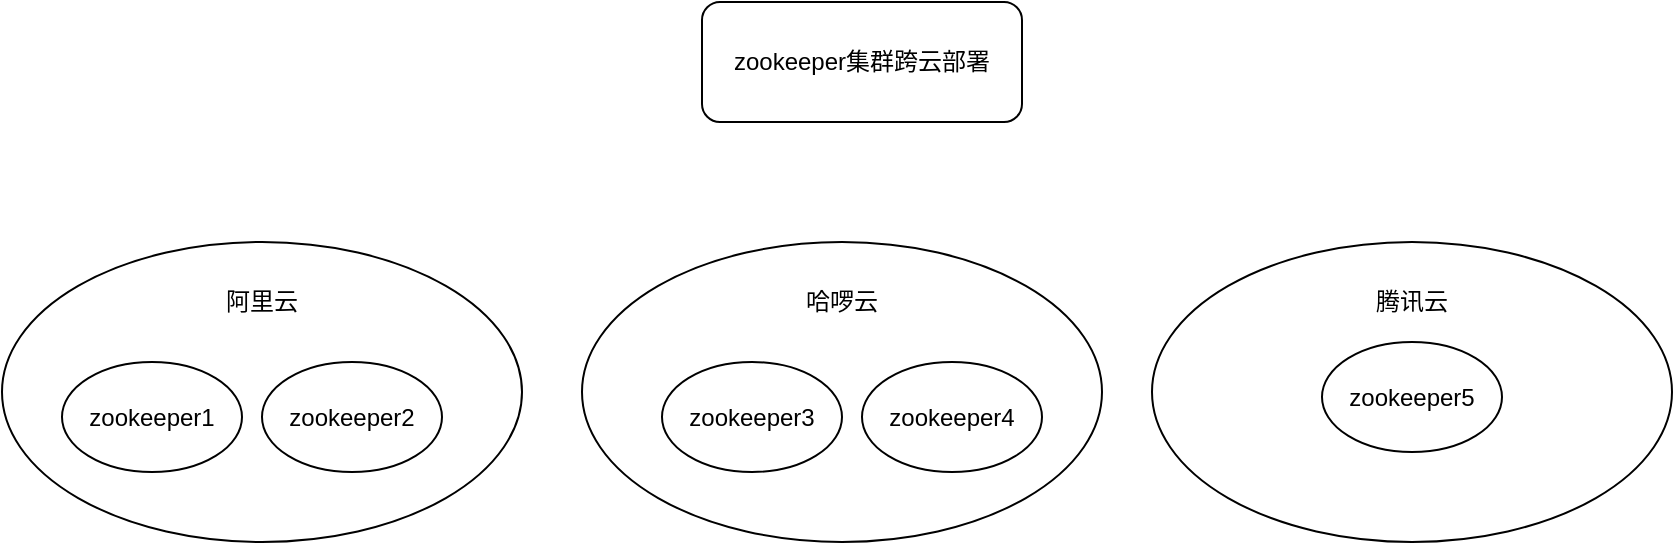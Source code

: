 <mxfile version="13.8.3" type="github">
  <diagram id="cCxUT35h7-rThbaq3js5" name="Page-1">
    <mxGraphModel dx="1666" dy="699" grid="1" gridSize="10" guides="1" tooltips="1" connect="1" arrows="1" fold="1" page="1" pageScale="1" pageWidth="827" pageHeight="1169" math="0" shadow="0">
      <root>
        <mxCell id="0" />
        <mxCell id="1" parent="0" />
        <mxCell id="-M8HAZrCA3dmwM6E_LmJ-1" value="" style="ellipse;whiteSpace=wrap;html=1;" vertex="1" parent="1">
          <mxGeometry x="80" y="230" width="260" height="150" as="geometry" />
        </mxCell>
        <mxCell id="-M8HAZrCA3dmwM6E_LmJ-2" value="zookeeper1" style="ellipse;whiteSpace=wrap;html=1;" vertex="1" parent="1">
          <mxGeometry x="110" y="290" width="90" height="55" as="geometry" />
        </mxCell>
        <mxCell id="-M8HAZrCA3dmwM6E_LmJ-3" value="zookeeper2" style="ellipse;whiteSpace=wrap;html=1;" vertex="1" parent="1">
          <mxGeometry x="210" y="290" width="90" height="55" as="geometry" />
        </mxCell>
        <mxCell id="-M8HAZrCA3dmwM6E_LmJ-4" value="阿里云" style="text;html=1;strokeColor=none;fillColor=none;align=center;verticalAlign=middle;whiteSpace=wrap;rounded=0;" vertex="1" parent="1">
          <mxGeometry x="190" y="250" width="40" height="20" as="geometry" />
        </mxCell>
        <mxCell id="-M8HAZrCA3dmwM6E_LmJ-5" value="" style="ellipse;whiteSpace=wrap;html=1;" vertex="1" parent="1">
          <mxGeometry x="370" y="230" width="260" height="150" as="geometry" />
        </mxCell>
        <mxCell id="-M8HAZrCA3dmwM6E_LmJ-6" value="zookeeper3" style="ellipse;whiteSpace=wrap;html=1;" vertex="1" parent="1">
          <mxGeometry x="410" y="290" width="90" height="55" as="geometry" />
        </mxCell>
        <mxCell id="-M8HAZrCA3dmwM6E_LmJ-7" value="zookeeper4" style="ellipse;whiteSpace=wrap;html=1;" vertex="1" parent="1">
          <mxGeometry x="510" y="290" width="90" height="55" as="geometry" />
        </mxCell>
        <mxCell id="-M8HAZrCA3dmwM6E_LmJ-8" value="哈啰云" style="text;html=1;strokeColor=none;fillColor=none;align=center;verticalAlign=middle;whiteSpace=wrap;rounded=0;" vertex="1" parent="1">
          <mxGeometry x="480" y="250" width="40" height="20" as="geometry" />
        </mxCell>
        <mxCell id="-M8HAZrCA3dmwM6E_LmJ-9" value="" style="ellipse;whiteSpace=wrap;html=1;" vertex="1" parent="1">
          <mxGeometry x="655" y="230" width="260" height="150" as="geometry" />
        </mxCell>
        <mxCell id="-M8HAZrCA3dmwM6E_LmJ-11" value="zookeeper5" style="ellipse;whiteSpace=wrap;html=1;" vertex="1" parent="1">
          <mxGeometry x="740" y="280" width="90" height="55" as="geometry" />
        </mxCell>
        <mxCell id="-M8HAZrCA3dmwM6E_LmJ-12" value="腾讯云" style="text;html=1;strokeColor=none;fillColor=none;align=center;verticalAlign=middle;whiteSpace=wrap;rounded=0;" vertex="1" parent="1">
          <mxGeometry x="765" y="250" width="40" height="20" as="geometry" />
        </mxCell>
        <mxCell id="-M8HAZrCA3dmwM6E_LmJ-13" value="zookeeper集群跨云部署" style="rounded=1;whiteSpace=wrap;html=1;" vertex="1" parent="1">
          <mxGeometry x="430" y="110" width="160" height="60" as="geometry" />
        </mxCell>
      </root>
    </mxGraphModel>
  </diagram>
</mxfile>
